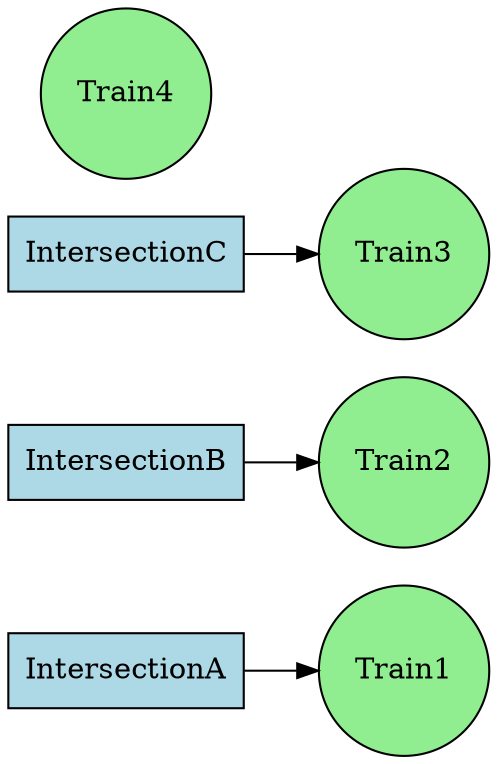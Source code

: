 digraph RAG {
  rankdir=LR;
  node [shape=rectangle, style=filled, fillcolor=lightblue];
  "Train1" [shape=circle, fillcolor=lightgreen];
  "IntersectionA" -> "Train1";
  "Train2" [shape=circle, fillcolor=lightgreen];
  "IntersectionB" -> "Train2";
  "Train3" [shape=circle, fillcolor=lightgreen];
  "IntersectionC" -> "Train3";
  "Train4" [shape=circle, fillcolor=lightgreen];
}
